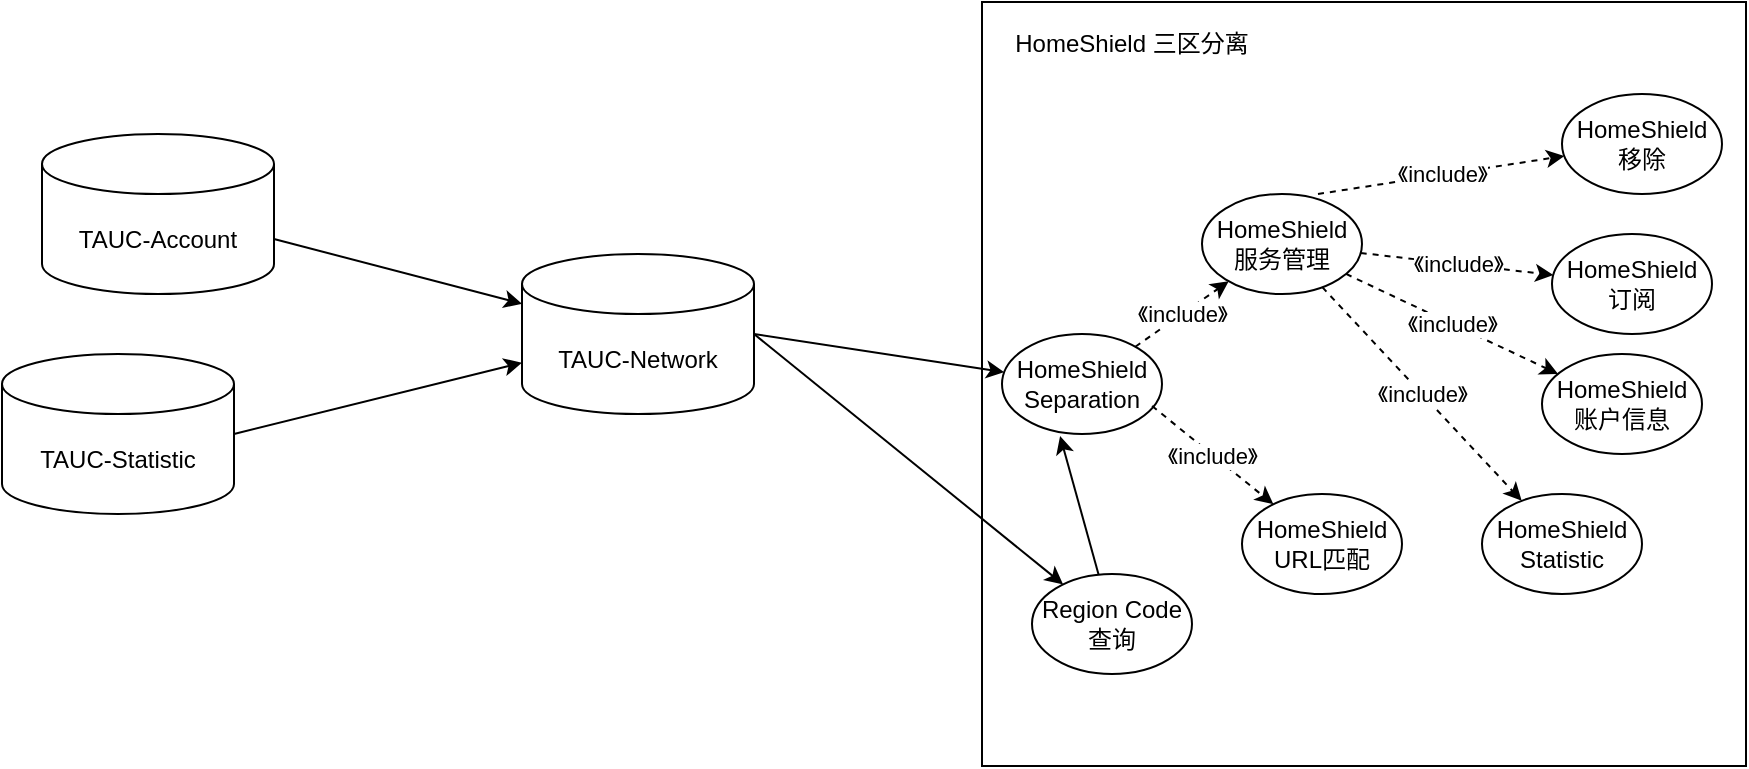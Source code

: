 <mxfile version="21.5.0" type="github">
  <diagram id="C5RBs43oDa-KdzZeNtuy" name="Page-1">
    <mxGraphModel dx="1633" dy="671" grid="1" gridSize="10" guides="1" tooltips="1" connect="1" arrows="1" fold="1" page="1" pageScale="1" pageWidth="827" pageHeight="1169" math="0" shadow="0">
      <root>
        <mxCell id="WIyWlLk6GJQsqaUBKTNV-0" />
        <mxCell id="WIyWlLk6GJQsqaUBKTNV-1" parent="WIyWlLk6GJQsqaUBKTNV-0" />
        <mxCell id="WdN5sWiW3RrCAJHhE6Rf-3" value="TAUC-Account" style="shape=cylinder3;whiteSpace=wrap;html=1;boundedLbl=1;backgroundOutline=1;size=15;" parent="WIyWlLk6GJQsqaUBKTNV-1" vertex="1">
          <mxGeometry x="100" y="250" width="116" height="80" as="geometry" />
        </mxCell>
        <mxCell id="WdN5sWiW3RrCAJHhE6Rf-4" value="TAUC-Statistic" style="shape=cylinder3;whiteSpace=wrap;html=1;boundedLbl=1;backgroundOutline=1;size=15;" parent="WIyWlLk6GJQsqaUBKTNV-1" vertex="1">
          <mxGeometry x="80" y="360" width="116" height="80" as="geometry" />
        </mxCell>
        <mxCell id="WdN5sWiW3RrCAJHhE6Rf-12" value="" style="whiteSpace=wrap;html=1;aspect=fixed;fillColor=none;" parent="WIyWlLk6GJQsqaUBKTNV-1" vertex="1">
          <mxGeometry x="570" y="184" width="382" height="382" as="geometry" />
        </mxCell>
        <mxCell id="WdN5sWiW3RrCAJHhE6Rf-13" value="HomeShield 三区分离" style="text;html=1;strokeColor=none;fillColor=none;align=center;verticalAlign=middle;whiteSpace=wrap;rounded=0;" parent="WIyWlLk6GJQsqaUBKTNV-1" vertex="1">
          <mxGeometry x="550" y="190" width="190" height="30" as="geometry" />
        </mxCell>
        <mxCell id="WdN5sWiW3RrCAJHhE6Rf-14" value="TAUC-Network" style="shape=cylinder3;whiteSpace=wrap;html=1;boundedLbl=1;backgroundOutline=1;size=15;" parent="WIyWlLk6GJQsqaUBKTNV-1" vertex="1">
          <mxGeometry x="340" y="310" width="116" height="80" as="geometry" />
        </mxCell>
        <mxCell id="WdN5sWiW3RrCAJHhE6Rf-17" value="" style="endArrow=classic;html=1;rounded=0;exitX=1;exitY=0;exitDx=0;exitDy=52.5;exitPerimeter=0;" parent="WIyWlLk6GJQsqaUBKTNV-1" source="WdN5sWiW3RrCAJHhE6Rf-3" target="WdN5sWiW3RrCAJHhE6Rf-14" edge="1">
          <mxGeometry width="50" height="50" relative="1" as="geometry">
            <mxPoint x="210" y="340" as="sourcePoint" />
            <mxPoint x="260" y="290" as="targetPoint" />
          </mxGeometry>
        </mxCell>
        <mxCell id="WdN5sWiW3RrCAJHhE6Rf-18" value="" style="endArrow=classic;html=1;rounded=0;exitX=1;exitY=0.5;exitDx=0;exitDy=0;exitPerimeter=0;" parent="WIyWlLk6GJQsqaUBKTNV-1" target="S_TkFREf6OAato7yUdSO-7" edge="1" source="WdN5sWiW3RrCAJHhE6Rf-14">
          <mxGeometry width="50" height="50" relative="1" as="geometry">
            <mxPoint x="460" y="350" as="sourcePoint" />
            <mxPoint x="599" y="400" as="targetPoint" />
          </mxGeometry>
        </mxCell>
        <mxCell id="WdN5sWiW3RrCAJHhE6Rf-19" value="" style="endArrow=classic;html=1;rounded=0;exitX=1;exitY=0.5;exitDx=0;exitDy=0;exitPerimeter=0;" parent="WIyWlLk6GJQsqaUBKTNV-1" source="WdN5sWiW3RrCAJHhE6Rf-4" target="WdN5sWiW3RrCAJHhE6Rf-14" edge="1">
          <mxGeometry width="50" height="50" relative="1" as="geometry">
            <mxPoint x="280" y="450" as="sourcePoint" />
            <mxPoint x="330" y="400" as="targetPoint" />
          </mxGeometry>
        </mxCell>
        <mxCell id="WdN5sWiW3RrCAJHhE6Rf-20" value="HomeShield URL匹配" style="ellipse;whiteSpace=wrap;html=1;" parent="WIyWlLk6GJQsqaUBKTNV-1" vertex="1">
          <mxGeometry x="700" y="430" width="80" height="50" as="geometry" />
        </mxCell>
        <mxCell id="WdN5sWiW3RrCAJHhE6Rf-23" value="HomeShield 服务管理" style="ellipse;whiteSpace=wrap;html=1;" parent="WIyWlLk6GJQsqaUBKTNV-1" vertex="1">
          <mxGeometry x="680" y="280" width="80" height="50" as="geometry" />
        </mxCell>
        <mxCell id="WdN5sWiW3RrCAJHhE6Rf-26" value="HomeShield 订阅" style="ellipse;whiteSpace=wrap;html=1;" parent="WIyWlLk6GJQsqaUBKTNV-1" vertex="1">
          <mxGeometry x="855" y="300" width="80" height="50" as="geometry" />
        </mxCell>
        <mxCell id="WdN5sWiW3RrCAJHhE6Rf-27" value="HomeShield 账户信息" style="ellipse;whiteSpace=wrap;html=1;" parent="WIyWlLk6GJQsqaUBKTNV-1" vertex="1">
          <mxGeometry x="850" y="360" width="80" height="50" as="geometry" />
        </mxCell>
        <mxCell id="WdN5sWiW3RrCAJHhE6Rf-28" value="HomeShield 移除" style="ellipse;whiteSpace=wrap;html=1;" parent="WIyWlLk6GJQsqaUBKTNV-1" vertex="1">
          <mxGeometry x="860" y="230" width="80" height="50" as="geometry" />
        </mxCell>
        <mxCell id="WdN5sWiW3RrCAJHhE6Rf-33" value="HomeShield Statistic" style="ellipse;whiteSpace=wrap;html=1;" parent="WIyWlLk6GJQsqaUBKTNV-1" vertex="1">
          <mxGeometry x="820" y="430" width="80" height="50" as="geometry" />
        </mxCell>
        <mxCell id="WdN5sWiW3RrCAJHhE6Rf-35" value="《include》" style="endArrow=classic;html=1;rounded=0;exitX=0.725;exitY=0;exitDx=0;exitDy=0;exitPerimeter=0;dashed=1;" parent="WIyWlLk6GJQsqaUBKTNV-1" source="WdN5sWiW3RrCAJHhE6Rf-23" target="WdN5sWiW3RrCAJHhE6Rf-28" edge="1">
          <mxGeometry width="50" height="50" relative="1" as="geometry">
            <mxPoint x="770" y="330" as="sourcePoint" />
            <mxPoint x="820" y="280" as="targetPoint" />
          </mxGeometry>
        </mxCell>
        <mxCell id="WdN5sWiW3RrCAJHhE6Rf-36" value="《include》" style="endArrow=classic;html=1;rounded=0;dashed=1;" parent="WIyWlLk6GJQsqaUBKTNV-1" source="WdN5sWiW3RrCAJHhE6Rf-23" target="WdN5sWiW3RrCAJHhE6Rf-26" edge="1">
          <mxGeometry width="50" height="50" relative="1" as="geometry">
            <mxPoint x="820" y="340" as="sourcePoint" />
            <mxPoint x="870" y="290" as="targetPoint" />
          </mxGeometry>
        </mxCell>
        <mxCell id="WdN5sWiW3RrCAJHhE6Rf-37" value="《include》" style="endArrow=classic;html=1;rounded=0;dashed=1;" parent="WIyWlLk6GJQsqaUBKTNV-1" source="WdN5sWiW3RrCAJHhE6Rf-23" target="WdN5sWiW3RrCAJHhE6Rf-27" edge="1">
          <mxGeometry width="50" height="50" relative="1" as="geometry">
            <mxPoint x="808" y="352" as="sourcePoint" />
            <mxPoint x="852" y="343" as="targetPoint" />
          </mxGeometry>
        </mxCell>
        <mxCell id="WdN5sWiW3RrCAJHhE6Rf-38" value="《include》" style="endArrow=classic;html=1;rounded=0;dashed=1;" parent="WIyWlLk6GJQsqaUBKTNV-1" source="WdN5sWiW3RrCAJHhE6Rf-23" target="WdN5sWiW3RrCAJHhE6Rf-33" edge="1">
          <mxGeometry width="50" height="50" relative="1" as="geometry">
            <mxPoint x="818" y="362" as="sourcePoint" />
            <mxPoint x="862" y="353" as="targetPoint" />
          </mxGeometry>
        </mxCell>
        <mxCell id="S_TkFREf6OAato7yUdSO-0" value="HomeShield Separation" style="ellipse;whiteSpace=wrap;html=1;" vertex="1" parent="WIyWlLk6GJQsqaUBKTNV-1">
          <mxGeometry x="580" y="350" width="80" height="50" as="geometry" />
        </mxCell>
        <mxCell id="S_TkFREf6OAato7yUdSO-2" value="《include》" style="endArrow=classic;html=1;rounded=0;exitX=0.938;exitY=0.72;exitDx=0;exitDy=0;exitPerimeter=0;dashed=1;" edge="1" parent="WIyWlLk6GJQsqaUBKTNV-1" source="S_TkFREf6OAato7yUdSO-0" target="WdN5sWiW3RrCAJHhE6Rf-20">
          <mxGeometry width="50" height="50" relative="1" as="geometry">
            <mxPoint x="700" y="460" as="sourcePoint" />
            <mxPoint x="775" y="380" as="targetPoint" />
          </mxGeometry>
        </mxCell>
        <mxCell id="S_TkFREf6OAato7yUdSO-6" value="《include》" style="endArrow=classic;html=1;rounded=0;dashed=1;" edge="1" parent="WIyWlLk6GJQsqaUBKTNV-1" source="S_TkFREf6OAato7yUdSO-0" target="WdN5sWiW3RrCAJHhE6Rf-23">
          <mxGeometry width="50" height="50" relative="1" as="geometry">
            <mxPoint x="803" y="490" as="sourcePoint" />
            <mxPoint x="767" y="360" as="targetPoint" />
          </mxGeometry>
        </mxCell>
        <mxCell id="S_TkFREf6OAato7yUdSO-7" value="Region Code查询" style="ellipse;whiteSpace=wrap;html=1;" vertex="1" parent="WIyWlLk6GJQsqaUBKTNV-1">
          <mxGeometry x="595" y="470" width="80" height="50" as="geometry" />
        </mxCell>
        <mxCell id="S_TkFREf6OAato7yUdSO-8" value="" style="endArrow=classic;html=1;rounded=0;entryX=0.363;entryY=1.02;entryDx=0;entryDy=0;entryPerimeter=0;" edge="1" parent="WIyWlLk6GJQsqaUBKTNV-1" source="S_TkFREf6OAato7yUdSO-7" target="S_TkFREf6OAato7yUdSO-0">
          <mxGeometry width="50" height="50" relative="1" as="geometry">
            <mxPoint x="680" y="421" as="sourcePoint" />
            <mxPoint x="790" y="479" as="targetPoint" />
          </mxGeometry>
        </mxCell>
        <mxCell id="S_TkFREf6OAato7yUdSO-11" value="" style="endArrow=classic;html=1;rounded=0;exitX=1;exitY=0.5;exitDx=0;exitDy=0;exitPerimeter=0;" edge="1" parent="WIyWlLk6GJQsqaUBKTNV-1" source="WdN5sWiW3RrCAJHhE6Rf-14" target="S_TkFREf6OAato7yUdSO-0">
          <mxGeometry width="50" height="50" relative="1" as="geometry">
            <mxPoint x="466" y="360" as="sourcePoint" />
            <mxPoint x="621" y="485" as="targetPoint" />
          </mxGeometry>
        </mxCell>
      </root>
    </mxGraphModel>
  </diagram>
</mxfile>
